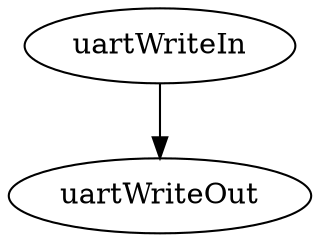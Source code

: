 strict digraph "" {
	uartWriteOut	 [complexity=0,
		importance=0.0352940278895,
		rank=0.0];
	uartWriteIn	 [complexity=2,
		importance=0.0588235294118,
		rank=0.0294117647059];
	uartWriteIn -> uartWriteOut;
}
